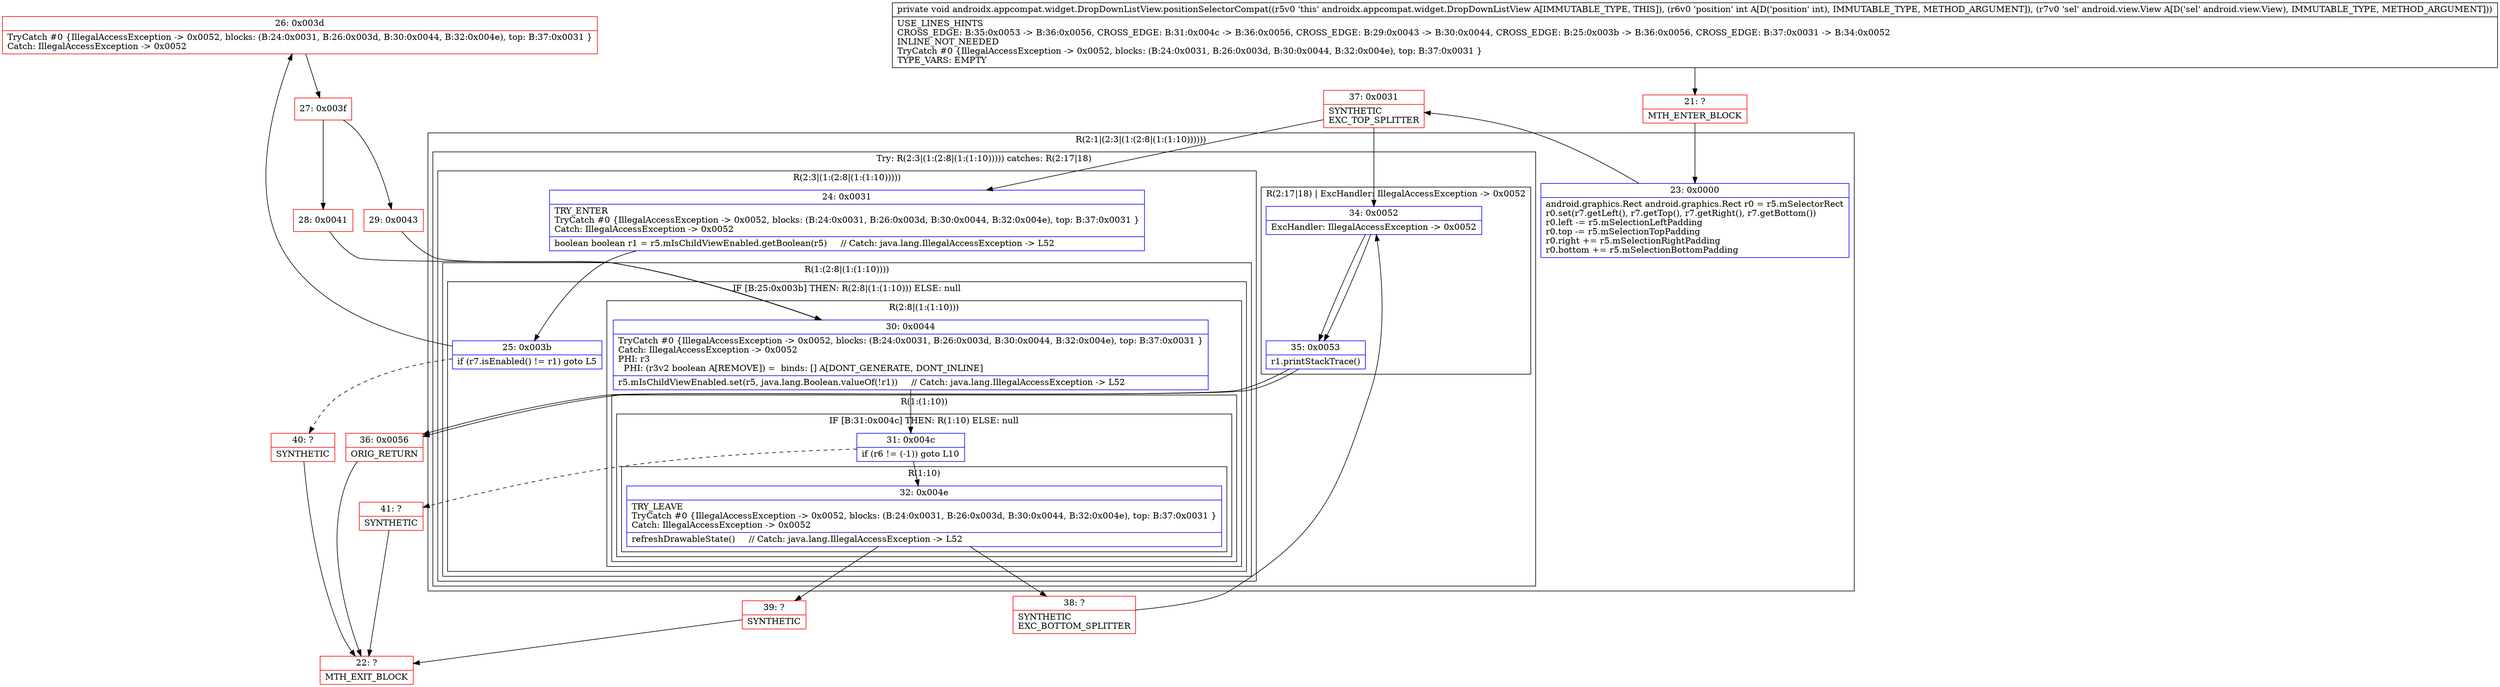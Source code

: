digraph "CFG forandroidx.appcompat.widget.DropDownListView.positionSelectorCompat(ILandroid\/view\/View;)V" {
subgraph cluster_Region_784552509 {
label = "R(2:1|(2:3|(1:(2:8|(1:(1:10))))))";
node [shape=record,color=blue];
Node_23 [shape=record,label="{23\:\ 0x0000|android.graphics.Rect android.graphics.Rect r0 = r5.mSelectorRect\lr0.set(r7.getLeft(), r7.getTop(), r7.getRight(), r7.getBottom())\lr0.left \-= r5.mSelectionLeftPadding\lr0.top \-= r5.mSelectionTopPadding\lr0.right += r5.mSelectionRightPadding\lr0.bottom += r5.mSelectionBottomPadding\l}"];
subgraph cluster_TryCatchRegion_1330030622 {
label = "Try: R(2:3|(1:(2:8|(1:(1:10))))) catches: R(2:17|18)";
node [shape=record,color=blue];
subgraph cluster_Region_1646392480 {
label = "R(2:3|(1:(2:8|(1:(1:10)))))";
node [shape=record,color=blue];
Node_24 [shape=record,label="{24\:\ 0x0031|TRY_ENTER\lTryCatch #0 \{IllegalAccessException \-\> 0x0052, blocks: (B:24:0x0031, B:26:0x003d, B:30:0x0044, B:32:0x004e), top: B:37:0x0031 \}\lCatch: IllegalAccessException \-\> 0x0052\l|boolean boolean r1 = r5.mIsChildViewEnabled.getBoolean(r5)     \/\/ Catch: java.lang.IllegalAccessException \-\> L52\l}"];
subgraph cluster_Region_2055373813 {
label = "R(1:(2:8|(1:(1:10))))";
node [shape=record,color=blue];
subgraph cluster_IfRegion_905882268 {
label = "IF [B:25:0x003b] THEN: R(2:8|(1:(1:10))) ELSE: null";
node [shape=record,color=blue];
Node_25 [shape=record,label="{25\:\ 0x003b|if (r7.isEnabled() != r1) goto L5\l}"];
subgraph cluster_Region_368440910 {
label = "R(2:8|(1:(1:10)))";
node [shape=record,color=blue];
Node_30 [shape=record,label="{30\:\ 0x0044|TryCatch #0 \{IllegalAccessException \-\> 0x0052, blocks: (B:24:0x0031, B:26:0x003d, B:30:0x0044, B:32:0x004e), top: B:37:0x0031 \}\lCatch: IllegalAccessException \-\> 0x0052\lPHI: r3 \l  PHI: (r3v2 boolean A[REMOVE]) =  binds: [] A[DONT_GENERATE, DONT_INLINE]\l|r5.mIsChildViewEnabled.set(r5, java.lang.Boolean.valueOf(!r1))     \/\/ Catch: java.lang.IllegalAccessException \-\> L52\l}"];
subgraph cluster_Region_1185587657 {
label = "R(1:(1:10))";
node [shape=record,color=blue];
subgraph cluster_IfRegion_1810643367 {
label = "IF [B:31:0x004c] THEN: R(1:10) ELSE: null";
node [shape=record,color=blue];
Node_31 [shape=record,label="{31\:\ 0x004c|if (r6 != (\-1)) goto L10\l}"];
subgraph cluster_Region_286292636 {
label = "R(1:10)";
node [shape=record,color=blue];
Node_32 [shape=record,label="{32\:\ 0x004e|TRY_LEAVE\lTryCatch #0 \{IllegalAccessException \-\> 0x0052, blocks: (B:24:0x0031, B:26:0x003d, B:30:0x0044, B:32:0x004e), top: B:37:0x0031 \}\lCatch: IllegalAccessException \-\> 0x0052\l|refreshDrawableState()     \/\/ Catch: java.lang.IllegalAccessException \-\> L52\l}"];
}
}
}
}
}
}
}
subgraph cluster_Region_2137247328 {
label = "R(2:17|18) | ExcHandler: IllegalAccessException \-\> 0x0052\l";
node [shape=record,color=blue];
Node_34 [shape=record,label="{34\:\ 0x0052|ExcHandler: IllegalAccessException \-\> 0x0052\l}"];
Node_35 [shape=record,label="{35\:\ 0x0053|r1.printStackTrace()\l}"];
}
}
}
subgraph cluster_Region_2137247328 {
label = "R(2:17|18) | ExcHandler: IllegalAccessException \-\> 0x0052\l";
node [shape=record,color=blue];
Node_34 [shape=record,label="{34\:\ 0x0052|ExcHandler: IllegalAccessException \-\> 0x0052\l}"];
Node_35 [shape=record,label="{35\:\ 0x0053|r1.printStackTrace()\l}"];
}
Node_21 [shape=record,color=red,label="{21\:\ ?|MTH_ENTER_BLOCK\l}"];
Node_37 [shape=record,color=red,label="{37\:\ 0x0031|SYNTHETIC\lEXC_TOP_SPLITTER\l}"];
Node_26 [shape=record,color=red,label="{26\:\ 0x003d|TryCatch #0 \{IllegalAccessException \-\> 0x0052, blocks: (B:24:0x0031, B:26:0x003d, B:30:0x0044, B:32:0x004e), top: B:37:0x0031 \}\lCatch: IllegalAccessException \-\> 0x0052\l}"];
Node_27 [shape=record,color=red,label="{27\:\ 0x003f}"];
Node_28 [shape=record,color=red,label="{28\:\ 0x0041}"];
Node_38 [shape=record,color=red,label="{38\:\ ?|SYNTHETIC\lEXC_BOTTOM_SPLITTER\l}"];
Node_39 [shape=record,color=red,label="{39\:\ ?|SYNTHETIC\l}"];
Node_22 [shape=record,color=red,label="{22\:\ ?|MTH_EXIT_BLOCK\l}"];
Node_41 [shape=record,color=red,label="{41\:\ ?|SYNTHETIC\l}"];
Node_29 [shape=record,color=red,label="{29\:\ 0x0043}"];
Node_40 [shape=record,color=red,label="{40\:\ ?|SYNTHETIC\l}"];
Node_36 [shape=record,color=red,label="{36\:\ 0x0056|ORIG_RETURN\l}"];
MethodNode[shape=record,label="{private void androidx.appcompat.widget.DropDownListView.positionSelectorCompat((r5v0 'this' androidx.appcompat.widget.DropDownListView A[IMMUTABLE_TYPE, THIS]), (r6v0 'position' int A[D('position' int), IMMUTABLE_TYPE, METHOD_ARGUMENT]), (r7v0 'sel' android.view.View A[D('sel' android.view.View), IMMUTABLE_TYPE, METHOD_ARGUMENT]))  | USE_LINES_HINTS\lCROSS_EDGE: B:35:0x0053 \-\> B:36:0x0056, CROSS_EDGE: B:31:0x004c \-\> B:36:0x0056, CROSS_EDGE: B:29:0x0043 \-\> B:30:0x0044, CROSS_EDGE: B:25:0x003b \-\> B:36:0x0056, CROSS_EDGE: B:37:0x0031 \-\> B:34:0x0052\lINLINE_NOT_NEEDED\lTryCatch #0 \{IllegalAccessException \-\> 0x0052, blocks: (B:24:0x0031, B:26:0x003d, B:30:0x0044, B:32:0x004e), top: B:37:0x0031 \}\lTYPE_VARS: EMPTY\l}"];
MethodNode -> Node_21;Node_23 -> Node_37;
Node_24 -> Node_25;
Node_25 -> Node_26;
Node_25 -> Node_40[style=dashed];
Node_30 -> Node_31;
Node_31 -> Node_32;
Node_31 -> Node_41[style=dashed];
Node_32 -> Node_38;
Node_32 -> Node_39;
Node_34 -> Node_35;
Node_35 -> Node_36;
Node_34 -> Node_35;
Node_35 -> Node_36;
Node_21 -> Node_23;
Node_37 -> Node_24;
Node_37 -> Node_34;
Node_26 -> Node_27;
Node_27 -> Node_28;
Node_27 -> Node_29;
Node_28 -> Node_30;
Node_38 -> Node_34;
Node_39 -> Node_22;
Node_41 -> Node_22;
Node_29 -> Node_30;
Node_40 -> Node_22;
Node_36 -> Node_22;
}

